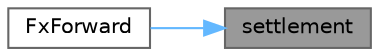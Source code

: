 digraph "settlement"
{
 // INTERACTIVE_SVG=YES
 // LATEX_PDF_SIZE
  bgcolor="transparent";
  edge [fontname=Helvetica,fontsize=10,labelfontname=Helvetica,labelfontsize=10];
  node [fontname=Helvetica,fontsize=10,shape=box,height=0.2,width=0.4];
  rankdir="RL";
  Node1 [label="settlement",height=0.2,width=0.4,color="gray40", fillcolor="grey60", style="filled", fontcolor="black",tooltip="Settlement Type can be set to \"Cash\" for NDF. Default value is \"Physical\"."];
  Node1 -> Node2 [dir="back",color="steelblue1",style="solid"];
  Node2 [label="FxForward",height=0.2,width=0.4,color="grey40", fillcolor="white", style="filled",URL="$classore_1_1data_1_1_fx_forward.html#a9c36d2400d0a88e07dde4625c65e6a71",tooltip="Constructor."];
}
